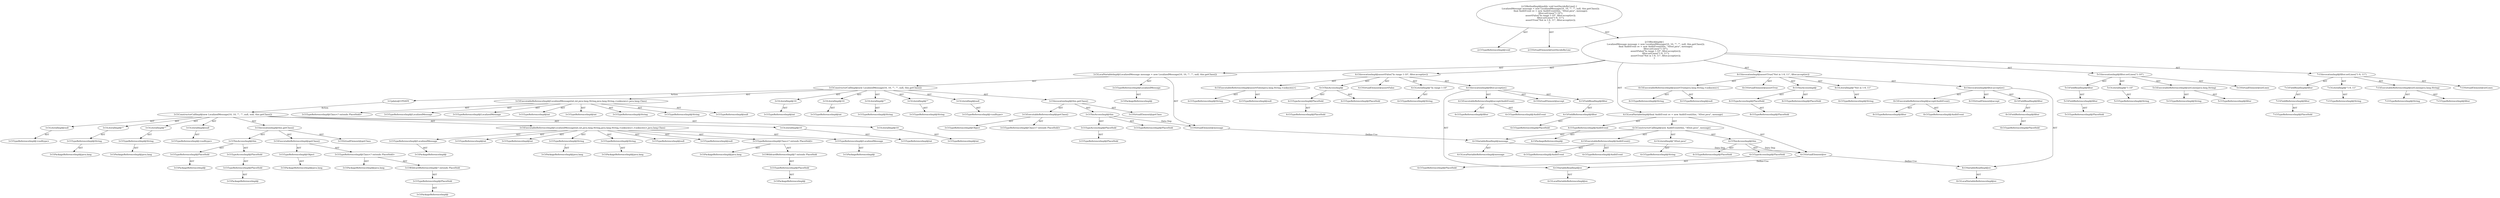 digraph "testDecideByLine#?" {
0 [label="2:CtTypeReferenceImpl@void" shape=ellipse]
1 [label="2:CtVirtualElement@testDecideByLine" shape=ellipse]
2 [label="3:CtTypeReferenceImpl@LocalizedMessage" shape=ellipse]
3 [label="3:CtPackageReferenceImpl@" shape=ellipse]
4 [label="3:CtExecutableReferenceImpl@LocalizedMessage(int,int,java.lang.String,java.lang.String,<unknown>,java.lang.Class)" shape=ellipse]
5 [label="3:CtTypeReferenceImpl@LocalizedMessage" shape=ellipse]
6 [label="3:CtTypeReferenceImpl@LocalizedMessage" shape=ellipse]
7 [label="3:CtTypeReferenceImpl@int" shape=ellipse]
8 [label="3:CtTypeReferenceImpl@int" shape=ellipse]
9 [label="3:CtTypeReferenceImpl@String" shape=ellipse]
10 [label="3:CtTypeReferenceImpl@String" shape=ellipse]
11 [label="3:CtTypeReferenceImpl@null" shape=ellipse]
12 [label="3:CtTypeReferenceImpl@Class<? extends PlaceHold>" shape=ellipse]
13 [label="3:CtLiteralImpl@10" shape=ellipse]
14 [label="3:CtTypeReferenceImpl@int" shape=ellipse]
15 [label="3:CtLiteralImpl@10" shape=ellipse]
16 [label="3:CtTypeReferenceImpl@int" shape=ellipse]
17 [label="3:CtLiteralImpl@\"\"" shape=ellipse]
18 [label="3:CtTypeReferenceImpl@String" shape=ellipse]
19 [label="3:CtLiteralImpl@\"\"" shape=ellipse]
20 [label="3:CtTypeReferenceImpl@String" shape=ellipse]
21 [label="3:CtLiteralImpl@null" shape=ellipse]
22 [label="3:CtTypeReferenceImpl@<nulltype>" shape=ellipse]
23 [label="3:CtExecutableReferenceImpl@getClass()" shape=ellipse]
24 [label="3:CtTypeReferenceImpl@Object" shape=ellipse]
25 [label="3:CtTypeReferenceImpl@Class<? extends PlaceHold>" shape=ellipse]
26 [label="3:CtVirtualElement@getClass" shape=ellipse]
27 [label="3:CtTypeAccessImpl@PlaceHold" shape=ellipse]
28 [label="3:CtTypeReferenceImpl@PlaceHold" shape=ellipse]
29 [label="3:CtThisAccessImpl@this" shape=ellipse]
30 [label="3:CtTypeReferenceImpl@PlaceHold" shape=ellipse]
31 [label="3:CtInvocationImpl@this.getClass()" shape=ellipse]
32 [label="3:CtConstructorCallImpl@new LocalizedMessage(10, 10, \"\", \"\", null, this.getClass())" shape=ellipse]
33 [label="3:CtVirtualElement@message" shape=ellipse]
34 [label="3:CtLocalVariableImpl@LocalizedMessage message = new LocalizedMessage(10, 10, \"\", \"\", null, this.getClass())" shape=ellipse]
35 [label="4:CtTypeReferenceImpl@AuditEvent" shape=ellipse]
36 [label="4:CtPackageReferenceImpl@" shape=ellipse]
37 [label="4:CtExecutableReferenceImpl@AuditEvent()" shape=ellipse]
38 [label="4:CtTypeReferenceImpl@AuditEvent" shape=ellipse]
39 [label="4:CtTypeReferenceImpl@AuditEvent" shape=ellipse]
40 [label="4:CtTypeAccessImpl@PlaceHold" shape=ellipse]
41 [label="4:CtTypeReferenceImpl@PlaceHold" shape=ellipse]
42 [label="4:CtThisAccessImpl@this" shape=ellipse]
43 [label="4:CtTypeReferenceImpl@PlaceHold" shape=ellipse]
44 [label="4:CtLiteralImpl@\"ATest.java\"" shape=ellipse]
45 [label="4:CtTypeReferenceImpl@String" shape=ellipse]
46 [label="4:CtVariableReadImpl@message" shape=ellipse]
47 [label="4:CtLocalVariableReferenceImpl@message" shape=ellipse]
48 [label="4:CtConstructorCallImpl@new AuditEvent(this, \"ATest.java\", message)" shape=ellipse]
49 [label="4:CtVirtualElement@ev" shape=ellipse]
50 [label="4:CtLocalVariableImpl@final AuditEvent ev = new AuditEvent(this, \"ATest.java\", message)" shape=ellipse]
51 [label="5:CtExecutableReferenceImpl@setLines(java.lang.String)" shape=ellipse]
52 [label="5:CtTypeReferenceImpl@filter" shape=ellipse]
53 [label="5:CtTypeReferenceImpl@String" shape=ellipse]
54 [label="5:CtVirtualElement@setLines" shape=ellipse]
55 [label="5:CtFieldReferenceImpl@filter" shape=ellipse]
56 [label="5:CtTypeReferenceImpl@PlaceHold" shape=ellipse]
57 [label="5:CtFieldReadImpl@filter" shape=ellipse]
58 [label="5:CtLiteralImpl@\"1-10\"" shape=ellipse]
59 [label="5:CtTypeReferenceImpl@String" shape=ellipse]
60 [label="5:CtInvocationImpl@filter.setLines(\"1-10\")" shape=ellipse]
61 [label="6:CtExecutableReferenceImpl@assertFalse(java.lang.String,<unknown>)" shape=ellipse]
62 [label="6:CtTypeReferenceImpl@String" shape=ellipse]
63 [label="6:CtTypeReferenceImpl@null" shape=ellipse]
64 [label="6:CtVirtualElement@assertFalse" shape=ellipse]
65 [label="6:CtTypeAccessImpl@PlaceHold" shape=ellipse]
66 [label="6:CtTypeReferenceImpl@PlaceHold" shape=ellipse]
67 [label="6:CtThisAccessImpl@" shape=ellipse]
68 [label="6:CtTypeReferenceImpl@PlaceHold" shape=ellipse]
69 [label="6:CtLiteralImpl@\"In range 1-10\"" shape=ellipse]
70 [label="6:CtTypeReferenceImpl@String" shape=ellipse]
71 [label="6:CtExecutableReferenceImpl@accept(AuditEvent)" shape=ellipse]
72 [label="6:CtTypeReferenceImpl@filter" shape=ellipse]
73 [label="6:CtTypeReferenceImpl@AuditEvent" shape=ellipse]
74 [label="6:CtVirtualElement@accept" shape=ellipse]
75 [label="6:CtFieldReferenceImpl@filter" shape=ellipse]
76 [label="6:CtTypeReferenceImpl@PlaceHold" shape=ellipse]
77 [label="6:CtFieldReadImpl@filter" shape=ellipse]
78 [label="6:CtVariableReadImpl@ev" shape=ellipse]
79 [label="6:CtLocalVariableReferenceImpl@ev" shape=ellipse]
80 [label="6:CtInvocationImpl@filter.accept(ev)" shape=ellipse]
81 [label="6:CtInvocationImpl@assertFalse(\"In range 1-10\", filter.accept(ev))" shape=ellipse]
82 [label="7:CtExecutableReferenceImpl@setLines(java.lang.String)" shape=ellipse]
83 [label="7:CtTypeReferenceImpl@filter" shape=ellipse]
84 [label="7:CtTypeReferenceImpl@String" shape=ellipse]
85 [label="7:CtVirtualElement@setLines" shape=ellipse]
86 [label="7:CtFieldReferenceImpl@filter" shape=ellipse]
87 [label="7:CtTypeReferenceImpl@PlaceHold" shape=ellipse]
88 [label="7:CtFieldReadImpl@filter" shape=ellipse]
89 [label="7:CtLiteralImpl@\"1-9, 11\"" shape=ellipse]
90 [label="7:CtTypeReferenceImpl@String" shape=ellipse]
91 [label="7:CtInvocationImpl@filter.setLines(\"1-9, 11\")" shape=ellipse]
92 [label="8:CtExecutableReferenceImpl@assertTrue(java.lang.String,<unknown>)" shape=ellipse]
93 [label="8:CtTypeReferenceImpl@String" shape=ellipse]
94 [label="8:CtTypeReferenceImpl@null" shape=ellipse]
95 [label="8:CtVirtualElement@assertTrue" shape=ellipse]
96 [label="8:CtTypeAccessImpl@PlaceHold" shape=ellipse]
97 [label="8:CtTypeReferenceImpl@PlaceHold" shape=ellipse]
98 [label="8:CtThisAccessImpl@" shape=ellipse]
99 [label="8:CtTypeReferenceImpl@PlaceHold" shape=ellipse]
100 [label="8:CtLiteralImpl@\"Not in 1-9, 11\"" shape=ellipse]
101 [label="8:CtTypeReferenceImpl@String" shape=ellipse]
102 [label="8:CtExecutableReferenceImpl@accept(AuditEvent)" shape=ellipse]
103 [label="8:CtTypeReferenceImpl@filter" shape=ellipse]
104 [label="8:CtTypeReferenceImpl@AuditEvent" shape=ellipse]
105 [label="8:CtVirtualElement@accept" shape=ellipse]
106 [label="8:CtFieldReferenceImpl@filter" shape=ellipse]
107 [label="8:CtTypeReferenceImpl@PlaceHold" shape=ellipse]
108 [label="8:CtFieldReadImpl@filter" shape=ellipse]
109 [label="8:CtVariableReadImpl@ev" shape=ellipse]
110 [label="8:CtLocalVariableReferenceImpl@ev" shape=ellipse]
111 [label="8:CtInvocationImpl@filter.accept(ev)" shape=ellipse]
112 [label="8:CtInvocationImpl@assertTrue(\"Not in 1-9, 11\", filter.accept(ev))" shape=ellipse]
113 [label="2:CtBlockImpl@\{
    LocalizedMessage message = new LocalizedMessage(10, 10, \"\", \"\", null, this.getClass());
    final AuditEvent ev = new AuditEvent(this, \"ATest.java\", message);
    filter.setLines(\"1-10\");
    assertFalse(\"In range 1-10\", filter.accept(ev));
    filter.setLines(\"1-9, 11\");
    assertTrue(\"Not in 1-9, 11\", filter.accept(ev));
\}" shape=ellipse]
114 [label="2:CtMethodImpl@public void testDecideByLine() \{
    LocalizedMessage message = new LocalizedMessage(10, 10, \"\", \"\", null, this.getClass());
    final AuditEvent ev = new AuditEvent(this, \"ATest.java\", message);
    filter.setLines(\"1-10\");
    assertFalse(\"In range 1-10\", filter.accept(ev));
    filter.setLines(\"1-9, 11\");
    assertTrue(\"Not in 1-9, 11\", filter.accept(ev));
\}" shape=ellipse]
115 [label="3:Update@UPDATE" shape=ellipse]
116 [label="3:CtPackageReferenceImpl@" shape=ellipse]
117 [label="3:CtTypeReferenceImpl@LocalizedMessage" shape=ellipse]
118 [label="3:CtPackageReferenceImpl@" shape=ellipse]
119 [label="3:CtTypeReferenceImpl@LocalizedMessage" shape=ellipse]
120 [label="3:CtTypeReferenceImpl@int" shape=ellipse]
121 [label="3:CtTypeReferenceImpl@int" shape=ellipse]
122 [label="3:CtPackageReferenceImpl@java.lang" shape=ellipse]
123 [label="3:CtTypeReferenceImpl@String" shape=ellipse]
124 [label="3:CtPackageReferenceImpl@java.lang" shape=ellipse]
125 [label="3:CtTypeReferenceImpl@String" shape=ellipse]
126 [label="3:CtTypeReferenceImpl@null" shape=ellipse]
127 [label="3:CtTypeReferenceImpl@null" shape=ellipse]
128 [label="3:CtPackageReferenceImpl@java.lang" shape=ellipse]
129 [label="3:CtPackageReferenceImpl@" shape=ellipse]
130 [label="3:CtTypeReferenceImpl@PlaceHold" shape=ellipse]
131 [label="3:CtWildcardReferenceImpl@? extends PlaceHold" shape=ellipse]
132 [label="3:CtTypeReferenceImpl@Class<? extends PlaceHold>" shape=ellipse]
133 [label="3:CtExecutableReferenceImpl@LocalizedMessage(int,int,java.lang.String,java.lang.String,<unknown>,<unknown>,java.lang.Class)" shape=ellipse]
134 [label="3:CtTypeReferenceImpl@int" shape=ellipse]
135 [label="3:CtLiteralImpl@10" shape=ellipse]
136 [label="3:CtTypeReferenceImpl@int" shape=ellipse]
137 [label="3:CtLiteralImpl@10" shape=ellipse]
138 [label="3:CtPackageReferenceImpl@java.lang" shape=ellipse]
139 [label="3:CtTypeReferenceImpl@String" shape=ellipse]
140 [label="3:CtLiteralImpl@\"\"" shape=ellipse]
141 [label="3:CtPackageReferenceImpl@java.lang" shape=ellipse]
142 [label="3:CtTypeReferenceImpl@String" shape=ellipse]
143 [label="3:CtLiteralImpl@\"\"" shape=ellipse]
144 [label="3:CtTypeReferenceImpl@<nulltype>" shape=ellipse]
145 [label="3:CtLiteralImpl@null" shape=ellipse]
146 [label="3:CtTypeReferenceImpl@<nulltype>" shape=ellipse]
147 [label="3:CtLiteralImpl@null" shape=ellipse]
148 [label="3:CtPackageReferenceImpl@" shape=ellipse]
149 [label="3:CtTypeReferenceImpl@PlaceHold" shape=ellipse]
150 [label="3:CtPackageReferenceImpl@" shape=ellipse]
151 [label="3:CtTypeReferenceImpl@PlaceHold" shape=ellipse]
152 [label="3:CtTypeAccessImpl@PlaceHold" shape=ellipse]
153 [label="3:CtThisAccessImpl@this" shape=ellipse]
154 [label="3:CtPackageReferenceImpl@java.lang" shape=ellipse]
155 [label="3:CtTypeReferenceImpl@Object" shape=ellipse]
156 [label="3:CtPackageReferenceImpl@java.lang" shape=ellipse]
157 [label="3:CtPackageReferenceImpl@" shape=ellipse]
158 [label="3:CtTypeReferenceImpl@PlaceHold" shape=ellipse]
159 [label="3:CtWildcardReferenceImpl@? extends PlaceHold" shape=ellipse]
160 [label="3:CtTypeReferenceImpl@Class<? extends PlaceHold>" shape=ellipse]
161 [label="3:CtExecutableReferenceImpl@getClass()" shape=ellipse]
162 [label="3:CtInvocationImpl@this.getClass()" shape=ellipse]
163 [label="3:CtVirtualElement@getClass" shape=ellipse]
164 [label="3:CtConstructorCallImpl@new LocalizedMessage(10, 10, \"\", \"\", null, null, this.getClass())" shape=ellipse]
2 -> 3 [label="AST"];
4 -> 5 [label="AST"];
4 -> 6 [label="AST"];
4 -> 7 [label="AST"];
4 -> 8 [label="AST"];
4 -> 9 [label="AST"];
4 -> 10 [label="AST"];
4 -> 11 [label="AST"];
4 -> 12 [label="AST"];
13 -> 14 [label="AST"];
15 -> 16 [label="AST"];
17 -> 18 [label="AST"];
19 -> 20 [label="AST"];
21 -> 22 [label="AST"];
23 -> 24 [label="AST"];
23 -> 25 [label="AST"];
27 -> 28 [label="AST"];
29 -> 30 [label="AST"];
29 -> 27 [label="AST"];
29 -> 33 [label="Data Dep"];
31 -> 26 [label="AST"];
31 -> 29 [label="AST"];
31 -> 23 [label="AST"];
32 -> 4 [label="AST"];
32 -> 13 [label="AST"];
32 -> 15 [label="AST"];
32 -> 17 [label="AST"];
32 -> 19 [label="AST"];
32 -> 21 [label="AST"];
32 -> 31 [label="AST"];
32 -> 115 [label="Action"];
33 -> 46 [label="Define-Use"];
34 -> 33 [label="AST"];
34 -> 2 [label="AST"];
34 -> 32 [label="AST"];
35 -> 36 [label="AST"];
37 -> 38 [label="AST"];
37 -> 39 [label="AST"];
40 -> 41 [label="AST"];
42 -> 43 [label="AST"];
42 -> 40 [label="AST"];
42 -> 49 [label="Data Dep"];
44 -> 45 [label="AST"];
46 -> 47 [label="AST"];
46 -> 49 [label="Data Dep"];
48 -> 37 [label="AST"];
48 -> 42 [label="AST"];
48 -> 44 [label="AST"];
48 -> 46 [label="AST"];
49 -> 78 [label="Define-Use"];
49 -> 109 [label="Define-Use"];
50 -> 49 [label="AST"];
50 -> 35 [label="AST"];
50 -> 48 [label="AST"];
51 -> 52 [label="AST"];
51 -> 53 [label="AST"];
55 -> 56 [label="AST"];
57 -> 55 [label="AST"];
58 -> 59 [label="AST"];
60 -> 54 [label="AST"];
60 -> 57 [label="AST"];
60 -> 51 [label="AST"];
60 -> 58 [label="AST"];
61 -> 62 [label="AST"];
61 -> 63 [label="AST"];
65 -> 66 [label="AST"];
67 -> 68 [label="AST"];
67 -> 65 [label="AST"];
69 -> 70 [label="AST"];
71 -> 72 [label="AST"];
71 -> 73 [label="AST"];
75 -> 76 [label="AST"];
77 -> 75 [label="AST"];
78 -> 79 [label="AST"];
80 -> 74 [label="AST"];
80 -> 77 [label="AST"];
80 -> 71 [label="AST"];
80 -> 78 [label="AST"];
81 -> 64 [label="AST"];
81 -> 67 [label="AST"];
81 -> 61 [label="AST"];
81 -> 69 [label="AST"];
81 -> 80 [label="AST"];
82 -> 83 [label="AST"];
82 -> 84 [label="AST"];
86 -> 87 [label="AST"];
88 -> 86 [label="AST"];
89 -> 90 [label="AST"];
91 -> 85 [label="AST"];
91 -> 88 [label="AST"];
91 -> 82 [label="AST"];
91 -> 89 [label="AST"];
92 -> 93 [label="AST"];
92 -> 94 [label="AST"];
96 -> 97 [label="AST"];
98 -> 99 [label="AST"];
98 -> 96 [label="AST"];
100 -> 101 [label="AST"];
102 -> 103 [label="AST"];
102 -> 104 [label="AST"];
106 -> 107 [label="AST"];
108 -> 106 [label="AST"];
109 -> 110 [label="AST"];
111 -> 105 [label="AST"];
111 -> 108 [label="AST"];
111 -> 102 [label="AST"];
111 -> 109 [label="AST"];
112 -> 95 [label="AST"];
112 -> 98 [label="AST"];
112 -> 92 [label="AST"];
112 -> 100 [label="AST"];
112 -> 111 [label="AST"];
113 -> 34 [label="AST"];
113 -> 50 [label="AST"];
113 -> 60 [label="AST"];
113 -> 81 [label="AST"];
113 -> 91 [label="AST"];
113 -> 112 [label="AST"];
114 -> 1 [label="AST"];
114 -> 0 [label="AST"];
114 -> 113 [label="AST"];
115 -> 164 [label="Action"];
117 -> 116 [label="AST"];
119 -> 118 [label="AST"];
123 -> 122 [label="AST"];
125 -> 124 [label="AST"];
130 -> 129 [label="AST"];
131 -> 130 [label="AST"];
132 -> 128 [label="AST"];
132 -> 131 [label="AST"];
133 -> 117 [label="AST"];
133 -> 119 [label="AST"];
133 -> 120 [label="AST"];
133 -> 121 [label="AST"];
133 -> 123 [label="AST"];
133 -> 125 [label="AST"];
133 -> 126 [label="AST"];
133 -> 127 [label="AST"];
133 -> 132 [label="AST"];
135 -> 134 [label="AST"];
137 -> 136 [label="AST"];
139 -> 138 [label="AST"];
140 -> 139 [label="AST"];
142 -> 141 [label="AST"];
143 -> 142 [label="AST"];
145 -> 144 [label="AST"];
147 -> 146 [label="AST"];
149 -> 148 [label="AST"];
151 -> 150 [label="AST"];
152 -> 151 [label="AST"];
153 -> 149 [label="AST"];
153 -> 152 [label="AST"];
155 -> 154 [label="AST"];
158 -> 157 [label="AST"];
159 -> 158 [label="AST"];
160 -> 156 [label="AST"];
160 -> 159 [label="AST"];
161 -> 155 [label="AST"];
161 -> 160 [label="AST"];
162 -> 163 [label="AST"];
162 -> 153 [label="AST"];
162 -> 161 [label="AST"];
164 -> 133 [label="AST"];
164 -> 135 [label="AST"];
164 -> 137 [label="AST"];
164 -> 140 [label="AST"];
164 -> 143 [label="AST"];
164 -> 145 [label="AST"];
164 -> 147 [label="AST"];
164 -> 162 [label="AST"];
}